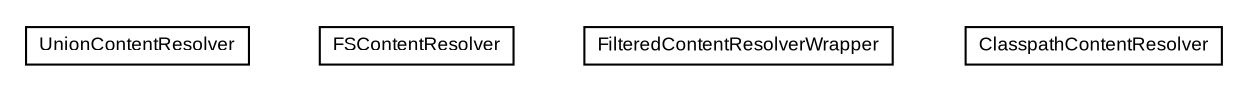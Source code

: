 #!/usr/local/bin/dot
#
# Class diagram 
# Generated by UMLGraph version R5_6-24-gf6e263 (http://www.umlgraph.org/)
#

digraph G {
	edge [fontname="arial",fontsize=10,labelfontname="arial",labelfontsize=10];
	node [fontname="arial",fontsize=10,shape=plaintext];
	nodesep=0.25;
	ranksep=0.5;
	// org.settings4j.contentresolver.UnionContentResolver
	c208 [label=<<table title="org.settings4j.contentresolver.UnionContentResolver" border="0" cellborder="1" cellspacing="0" cellpadding="2" port="p" href="./UnionContentResolver.html">
		<tr><td><table border="0" cellspacing="0" cellpadding="1">
<tr><td align="center" balign="center"> UnionContentResolver </td></tr>
		</table></td></tr>
		</table>>, URL="./UnionContentResolver.html", fontname="arial", fontcolor="black", fontsize=9.0];
	// org.settings4j.contentresolver.FSContentResolver
	c209 [label=<<table title="org.settings4j.contentresolver.FSContentResolver" border="0" cellborder="1" cellspacing="0" cellpadding="2" port="p" href="./FSContentResolver.html">
		<tr><td><table border="0" cellspacing="0" cellpadding="1">
<tr><td align="center" balign="center"> FSContentResolver </td></tr>
		</table></td></tr>
		</table>>, URL="./FSContentResolver.html", fontname="arial", fontcolor="black", fontsize=9.0];
	// org.settings4j.contentresolver.FilteredContentResolverWrapper
	c210 [label=<<table title="org.settings4j.contentresolver.FilteredContentResolverWrapper" border="0" cellborder="1" cellspacing="0" cellpadding="2" port="p" href="./FilteredContentResolverWrapper.html">
		<tr><td><table border="0" cellspacing="0" cellpadding="1">
<tr><td align="center" balign="center"> FilteredContentResolverWrapper </td></tr>
		</table></td></tr>
		</table>>, URL="./FilteredContentResolverWrapper.html", fontname="arial", fontcolor="black", fontsize=9.0];
	// org.settings4j.contentresolver.ClasspathContentResolver
	c211 [label=<<table title="org.settings4j.contentresolver.ClasspathContentResolver" border="0" cellborder="1" cellspacing="0" cellpadding="2" port="p" href="./ClasspathContentResolver.html">
		<tr><td><table border="0" cellspacing="0" cellpadding="1">
<tr><td align="center" balign="center"> ClasspathContentResolver </td></tr>
		</table></td></tr>
		</table>>, URL="./ClasspathContentResolver.html", fontname="arial", fontcolor="black", fontsize=9.0];
}

